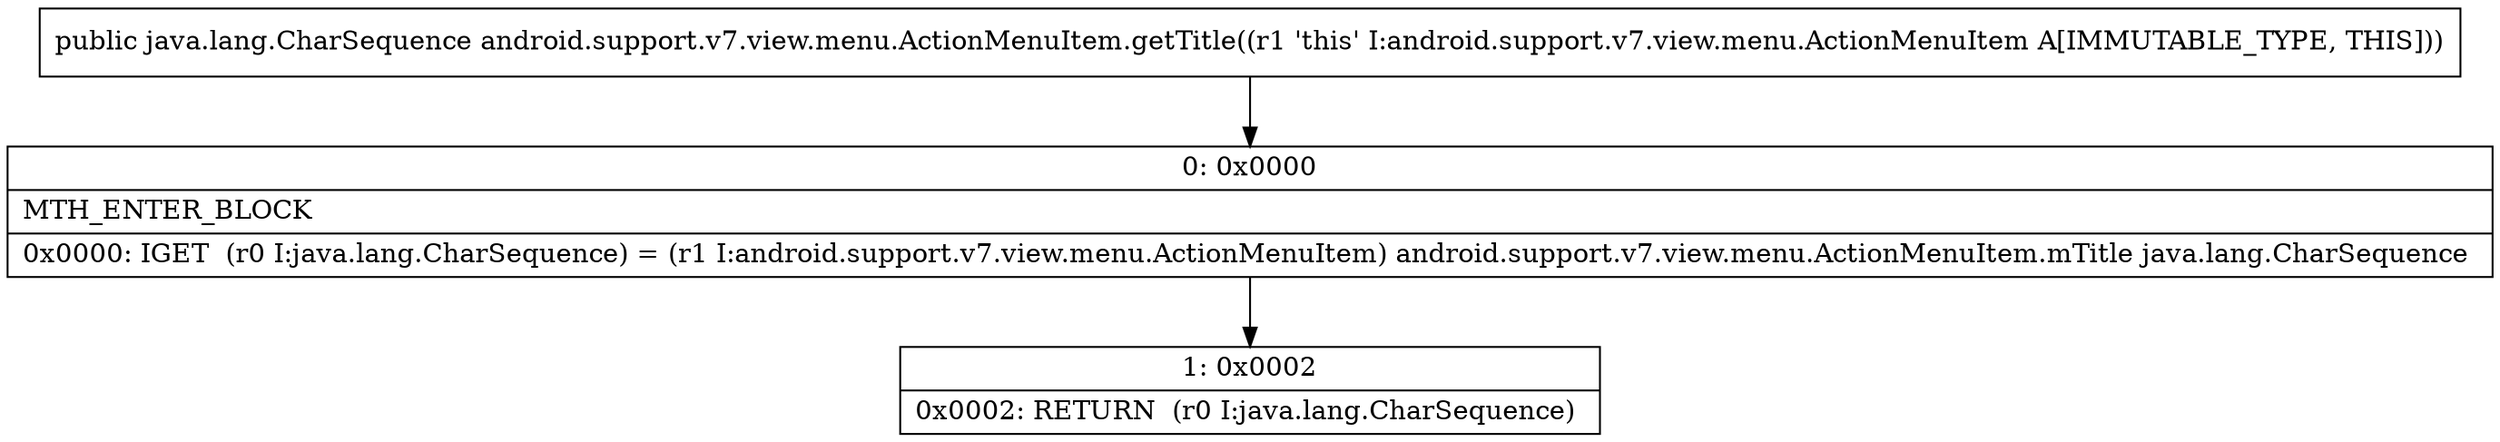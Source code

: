 digraph "CFG forandroid.support.v7.view.menu.ActionMenuItem.getTitle()Ljava\/lang\/CharSequence;" {
Node_0 [shape=record,label="{0\:\ 0x0000|MTH_ENTER_BLOCK\l|0x0000: IGET  (r0 I:java.lang.CharSequence) = (r1 I:android.support.v7.view.menu.ActionMenuItem) android.support.v7.view.menu.ActionMenuItem.mTitle java.lang.CharSequence \l}"];
Node_1 [shape=record,label="{1\:\ 0x0002|0x0002: RETURN  (r0 I:java.lang.CharSequence) \l}"];
MethodNode[shape=record,label="{public java.lang.CharSequence android.support.v7.view.menu.ActionMenuItem.getTitle((r1 'this' I:android.support.v7.view.menu.ActionMenuItem A[IMMUTABLE_TYPE, THIS])) }"];
MethodNode -> Node_0;
Node_0 -> Node_1;
}


